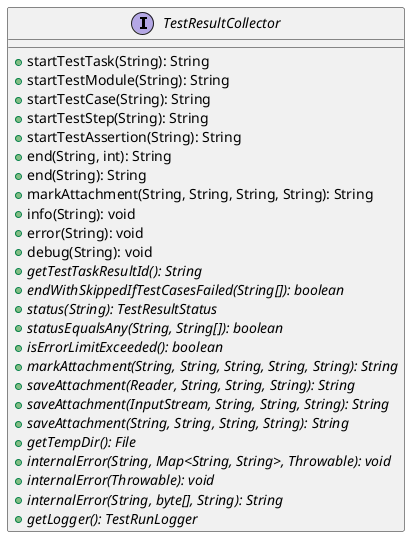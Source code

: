 @startuml

    interface TestResultCollector [[TestResultCollector.html]] {
        +startTestTask(String): String
        +startTestModule(String): String
        +startTestCase(String): String
        +startTestStep(String): String
        +startTestAssertion(String): String
        +end(String, int): String
        +end(String): String
        +markAttachment(String, String, String, String): String
        +info(String): void
        +error(String): void
        +debug(String): void
        {abstract} +getTestTaskResultId(): String
        {abstract} +endWithSkippedIfTestCasesFailed(String[]): boolean
        {abstract} +status(String): TestResultStatus
        {abstract} +statusEqualsAny(String, String[]): boolean
        {abstract} +isErrorLimitExceeded(): boolean
        {abstract} +markAttachment(String, String, String, String, String): String
        {abstract} +saveAttachment(Reader, String, String, String): String
        {abstract} +saveAttachment(InputStream, String, String, String): String
        {abstract} +saveAttachment(String, String, String, String): String
        {abstract} +getTempDir(): File
        {abstract} +internalError(String, Map<String, String>, Throwable): void
        {abstract} +internalError(Throwable): void
        {abstract} +internalError(String, byte[], String): String
        {abstract} +getLogger(): TestRunLogger
    }

@enduml
